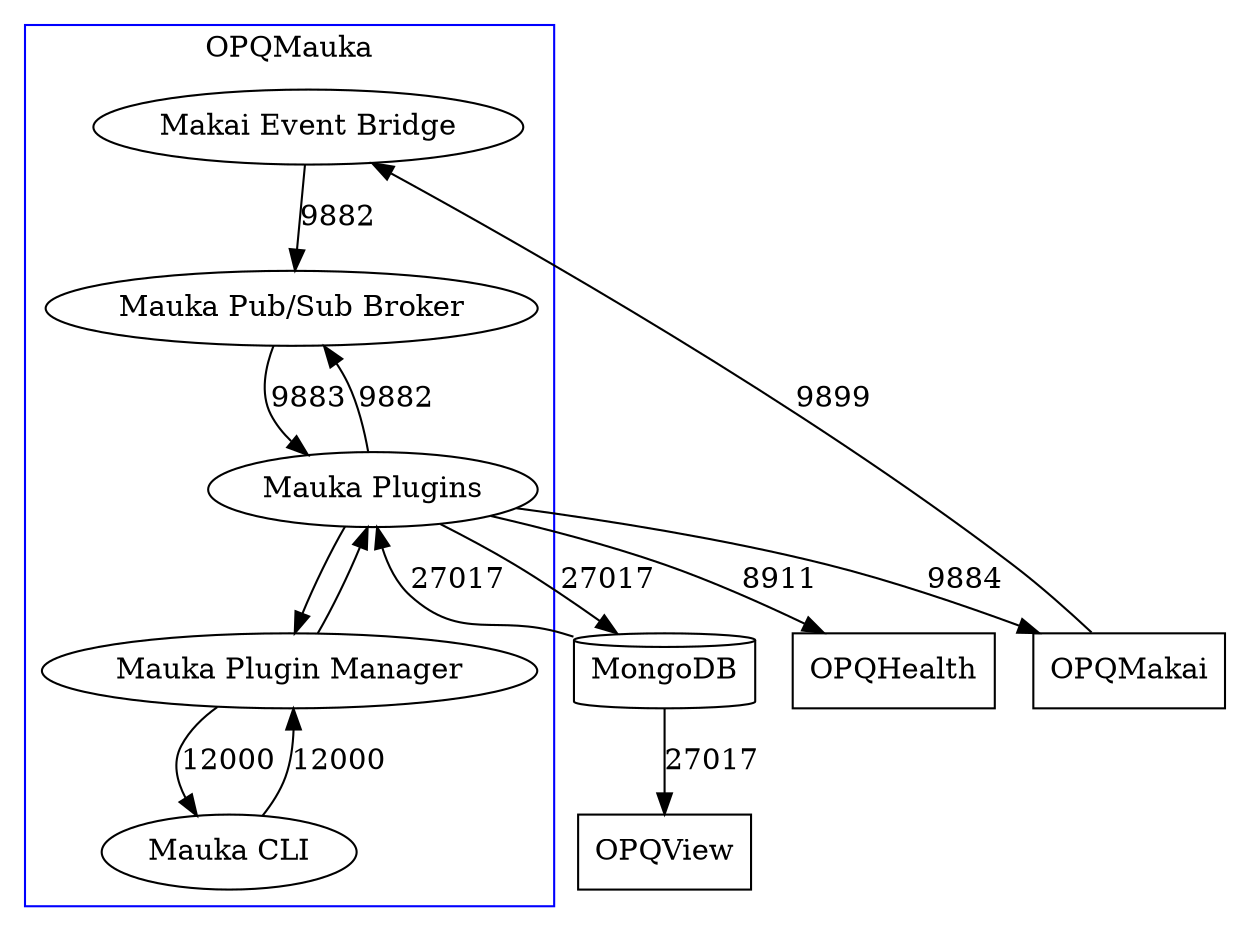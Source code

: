 digraph mauka_services_diagram {
    OPQMakai[shape=box];

    subgraph cluster_mauka {
        label="OPQMauka";
        MakaiEventBridge [label="Makai Event Bridge"];
        PubSubBroker [label="Mauka Pub/Sub Broker"];
        MaukaPlugins [label="Mauka Plugins"];
        MaukaPluginManager [label="Mauka Plugin Manager"];
        MaukaCli [label="Mauka CLI"]
        color=blue;

        MakaiEventBridge -> PubSubBroker [label="9882"]
        PubSubBroker -> MaukaPlugins [label="9883"]
        MaukaPlugins -> PubSubBroker [label="9882"]
        MaukaPlugins -> MaukaPluginManager
        MaukaPluginManager -> MaukaPlugins
        MaukaCli -> MaukaPluginManager [label="12000"]
        MaukaPluginManager -> MaukaCli [label="12000"]
    }

    OPQMakai -> MakaiEventBridge [label="9899"]

    OPQHealth[shape=box];
    OPQView[shape=box]
    MongoDB[shape=cylinder];

    MaukaPlugins -> MongoDB [label="27017"]
    MongoDB -> MaukaPlugins [label="27017"]
    MaukaPlugins -> OPQHealth [label="8911"]

    MongoDB -> OPQView [label="27017"]

    MaukaPlugins -> OPQMakai [label="9884"]
}